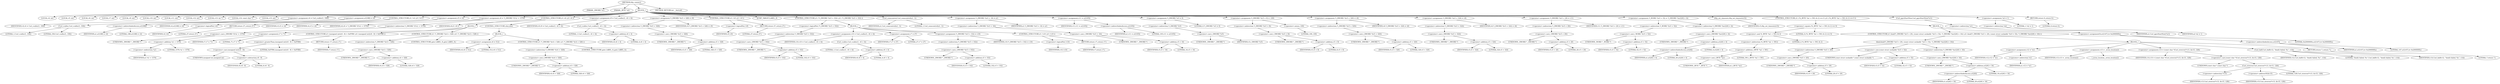 digraph tftp_connect {  
"1000112" [label = "(METHOD,tftp_connect)" ]
"1000113" [label = "(PARAM,_DWORD *a1)" ]
"1000114" [label = "(PARAM,_BYTE *a2)" ]
"1000115" [label = "(BLOCK,,)" ]
"1000116" [label = "(LOCAL,v4: int)" ]
"1000117" [label = "(LOCAL,v5: int)" ]
"1000118" [label = "(LOCAL,v6: int)" ]
"1000119" [label = "(LOCAL,v7: int)" ]
"1000120" [label = "(LOCAL,v9: int)" ]
"1000121" [label = "(LOCAL,v10: int)" ]
"1000122" [label = "(LOCAL,v11: int)" ]
"1000123" [label = "(LOCAL,v12: int)" ]
"1000124" [label = "(LOCAL,v13: int *)" ]
"1000125" [label = "(LOCAL,v14: const char *)" ]
"1000126" [label = "(LOCAL,v15: int)" ]
"1000127" [label = "(<operator>.assignment,v4 = Curl_ccalloc(1, 336))" ]
"1000128" [label = "(IDENTIFIER,v4,v4 = Curl_ccalloc(1, 336))" ]
"1000129" [label = "(Curl_ccalloc,Curl_ccalloc(1, 336))" ]
"1000130" [label = "(LITERAL,1,Curl_ccalloc(1, 336))" ]
"1000131" [label = "(LITERAL,336,Curl_ccalloc(1, 336))" ]
"1000132" [label = "(<operator>.assignment,a1[188] = v4)" ]
"1000133" [label = "(<operator>.indirectIndexAccess,a1[188])" ]
"1000134" [label = "(IDENTIFIER,a1,a1[188] = v4)" ]
"1000135" [label = "(LITERAL,188,a1[188] = v4)" ]
"1000136" [label = "(IDENTIFIER,v4,a1[188] = v4)" ]
"1000137" [label = "(CONTROL_STRUCTURE,if ( !v4 ),if ( !v4 ))" ]
"1000138" [label = "(<operator>.logicalNot,!v4)" ]
"1000139" [label = "(IDENTIFIER,v4,!v4)" ]
"1000140" [label = "(RETURN,return 27;,return 27;)" ]
"1000141" [label = "(LITERAL,27,return 27;)" ]
"1000142" [label = "(<operator>.assignment,v5 = v4)" ]
"1000143" [label = "(IDENTIFIER,v5,v5 = v4)" ]
"1000144" [label = "(IDENTIFIER,v4,v5 = v4)" ]
"1000145" [label = "(<operator>.assignment,v6 = *(_DWORD *)(*a1 + 1576))" ]
"1000146" [label = "(IDENTIFIER,v6,v6 = *(_DWORD *)(*a1 + 1576))" ]
"1000147" [label = "(<operator>.indirection,*(_DWORD *)(*a1 + 1576))" ]
"1000148" [label = "(<operator>.cast,(_DWORD *)(*a1 + 1576))" ]
"1000149" [label = "(UNKNOWN,_DWORD *,_DWORD *)" ]
"1000150" [label = "(<operator>.addition,*a1 + 1576)" ]
"1000151" [label = "(<operator>.indirection,*a1)" ]
"1000152" [label = "(IDENTIFIER,a1,*a1 + 1576)" ]
"1000153" [label = "(LITERAL,1576,*a1 + 1576)" ]
"1000154" [label = "(CONTROL_STRUCTURE,if ( v6 ),if ( v6 ))" ]
"1000155" [label = "(IDENTIFIER,v6,if ( v6 ))" ]
"1000156" [label = "(BLOCK,,)" ]
"1000157" [label = "(<operator>.assignment,v7 = 71)" ]
"1000158" [label = "(IDENTIFIER,v7,v7 = 71)" ]
"1000159" [label = "(LITERAL,71,v7 = 71)" ]
"1000160" [label = "(CONTROL_STRUCTURE,if ( (unsigned int)(v6 - 8) > 0xFFB0 ),if ( (unsigned int)(v6 - 8) > 0xFFB0 ))" ]
"1000161" [label = "(<operator>.greaterThan,(unsigned int)(v6 - 8) > 0xFFB0)" ]
"1000162" [label = "(<operator>.cast,(unsigned int)(v6 - 8))" ]
"1000163" [label = "(UNKNOWN,unsigned int,unsigned int)" ]
"1000164" [label = "(<operator>.subtraction,v6 - 8)" ]
"1000165" [label = "(IDENTIFIER,v6,v6 - 8)" ]
"1000166" [label = "(LITERAL,8,v6 - 8)" ]
"1000167" [label = "(LITERAL,0xFFB0,(unsigned int)(v6 - 8) > 0xFFB0)" ]
"1000168" [label = "(RETURN,return v7;,return v7;)" ]
"1000169" [label = "(IDENTIFIER,v7,return v7;)" ]
"1000170" [label = "(CONTROL_STRUCTURE,if ( *(_DWORD *)(v4 + 328) ),if ( *(_DWORD *)(v4 + 328) ))" ]
"1000171" [label = "(<operator>.indirection,*(_DWORD *)(v4 + 328))" ]
"1000172" [label = "(<operator>.cast,(_DWORD *)(v4 + 328))" ]
"1000173" [label = "(UNKNOWN,_DWORD *,_DWORD *)" ]
"1000174" [label = "(<operator>.addition,v4 + 328)" ]
"1000175" [label = "(IDENTIFIER,v4,v4 + 328)" ]
"1000176" [label = "(LITERAL,328,v4 + 328)" ]
"1000177" [label = "(CONTROL_STRUCTURE,goto LABEL_9;,goto LABEL_9;)" ]
"1000178" [label = "(CONTROL_STRUCTURE,else,else)" ]
"1000179" [label = "(BLOCK,,)" ]
"1000180" [label = "(<operator>.assignment,v6 = 512)" ]
"1000181" [label = "(IDENTIFIER,v6,v6 = 512)" ]
"1000182" [label = "(LITERAL,512,v6 = 512)" ]
"1000183" [label = "(CONTROL_STRUCTURE,if ( *(_DWORD *)(v4 + 328) ),if ( *(_DWORD *)(v4 + 328) ))" ]
"1000184" [label = "(<operator>.indirection,*(_DWORD *)(v4 + 328))" ]
"1000185" [label = "(<operator>.cast,(_DWORD *)(v4 + 328))" ]
"1000186" [label = "(UNKNOWN,_DWORD *,_DWORD *)" ]
"1000187" [label = "(<operator>.addition,v4 + 328)" ]
"1000188" [label = "(IDENTIFIER,v4,v4 + 328)" ]
"1000189" [label = "(LITERAL,328,v4 + 328)" ]
"1000190" [label = "(CONTROL_STRUCTURE,goto LABEL_9;,goto LABEL_9;)" ]
"1000191" [label = "(<operator>.assignment,v9 = Curl_ccalloc(1, v6 + 4))" ]
"1000192" [label = "(IDENTIFIER,v9,v9 = Curl_ccalloc(1, v6 + 4))" ]
"1000193" [label = "(Curl_ccalloc,Curl_ccalloc(1, v6 + 4))" ]
"1000194" [label = "(LITERAL,1,Curl_ccalloc(1, v6 + 4))" ]
"1000195" [label = "(<operator>.addition,v6 + 4)" ]
"1000196" [label = "(IDENTIFIER,v6,v6 + 4)" ]
"1000197" [label = "(LITERAL,4,v6 + 4)" ]
"1000198" [label = "(<operator>.assignment,*(_DWORD *)(v5 + 328) = v9)" ]
"1000199" [label = "(<operator>.indirection,*(_DWORD *)(v5 + 328))" ]
"1000200" [label = "(<operator>.cast,(_DWORD *)(v5 + 328))" ]
"1000201" [label = "(UNKNOWN,_DWORD *,_DWORD *)" ]
"1000202" [label = "(<operator>.addition,v5 + 328)" ]
"1000203" [label = "(IDENTIFIER,v5,v5 + 328)" ]
"1000204" [label = "(LITERAL,328,v5 + 328)" ]
"1000205" [label = "(IDENTIFIER,v9,*(_DWORD *)(v5 + 328) = v9)" ]
"1000206" [label = "(CONTROL_STRUCTURE,if ( !v9 ),if ( !v9 ))" ]
"1000207" [label = "(<operator>.logicalNot,!v9)" ]
"1000208" [label = "(IDENTIFIER,v9,!v9)" ]
"1000209" [label = "(RETURN,return 27;,return 27;)" ]
"1000210" [label = "(LITERAL,27,return 27;)" ]
"1000211" [label = "(JUMP_TARGET,LABEL_9)" ]
"1000212" [label = "(CONTROL_STRUCTURE,if ( !*(_DWORD *)(v5 + 332) ),if ( !*(_DWORD *)(v5 + 332) ))" ]
"1000213" [label = "(<operator>.logicalNot,!*(_DWORD *)(v5 + 332))" ]
"1000214" [label = "(<operator>.indirection,*(_DWORD *)(v5 + 332))" ]
"1000215" [label = "(<operator>.cast,(_DWORD *)(v5 + 332))" ]
"1000216" [label = "(UNKNOWN,_DWORD *,_DWORD *)" ]
"1000217" [label = "(<operator>.addition,v5 + 332)" ]
"1000218" [label = "(IDENTIFIER,v5,v5 + 332)" ]
"1000219" [label = "(LITERAL,332,v5 + 332)" ]
"1000220" [label = "(BLOCK,,)" ]
"1000221" [label = "(<operator>.assignment,v10 = Curl_ccalloc(1, v6 + 4))" ]
"1000222" [label = "(IDENTIFIER,v10,v10 = Curl_ccalloc(1, v6 + 4))" ]
"1000223" [label = "(Curl_ccalloc,Curl_ccalloc(1, v6 + 4))" ]
"1000224" [label = "(LITERAL,1,Curl_ccalloc(1, v6 + 4))" ]
"1000225" [label = "(<operator>.addition,v6 + 4)" ]
"1000226" [label = "(IDENTIFIER,v6,v6 + 4)" ]
"1000227" [label = "(LITERAL,4,v6 + 4)" ]
"1000228" [label = "(<operator>.assignment,v7 = 27)" ]
"1000229" [label = "(IDENTIFIER,v7,v7 = 27)" ]
"1000230" [label = "(LITERAL,27,v7 = 27)" ]
"1000231" [label = "(<operator>.assignment,*(_DWORD *)(v5 + 332) = v10)" ]
"1000232" [label = "(<operator>.indirection,*(_DWORD *)(v5 + 332))" ]
"1000233" [label = "(<operator>.cast,(_DWORD *)(v5 + 332))" ]
"1000234" [label = "(UNKNOWN,_DWORD *,_DWORD *)" ]
"1000235" [label = "(<operator>.addition,v5 + 332)" ]
"1000236" [label = "(IDENTIFIER,v5,v5 + 332)" ]
"1000237" [label = "(LITERAL,332,v5 + 332)" ]
"1000238" [label = "(IDENTIFIER,v10,*(_DWORD *)(v5 + 332) = v10)" ]
"1000239" [label = "(CONTROL_STRUCTURE,if ( !v10 ),if ( !v10 ))" ]
"1000240" [label = "(<operator>.logicalNot,!v10)" ]
"1000241" [label = "(IDENTIFIER,v10,!v10)" ]
"1000242" [label = "(RETURN,return v7;,return v7;)" ]
"1000243" [label = "(IDENTIFIER,v7,return v7;)" ]
"1000244" [label = "(Curl_conncontrol,Curl_conncontrol(a1, 1))" ]
"1000245" [label = "(IDENTIFIER,a1,Curl_conncontrol(a1, 1))" ]
"1000246" [label = "(LITERAL,1,Curl_conncontrol(a1, 1))" ]
"1000247" [label = "(<operator>.assignment,*(_DWORD *)(v5 + 16) = a1)" ]
"1000248" [label = "(<operator>.indirection,*(_DWORD *)(v5 + 16))" ]
"1000249" [label = "(<operator>.cast,(_DWORD *)(v5 + 16))" ]
"1000250" [label = "(UNKNOWN,_DWORD *,_DWORD *)" ]
"1000251" [label = "(<operator>.addition,v5 + 16)" ]
"1000252" [label = "(IDENTIFIER,v5,v5 + 16)" ]
"1000253" [label = "(LITERAL,16,v5 + 16)" ]
"1000254" [label = "(IDENTIFIER,a1,*(_DWORD *)(v5 + 16) = a1)" ]
"1000255" [label = "(<operator>.assignment,v11 = a1[105])" ]
"1000256" [label = "(IDENTIFIER,v11,v11 = a1[105])" ]
"1000257" [label = "(<operator>.indirectIndexAccess,a1[105])" ]
"1000258" [label = "(IDENTIFIER,a1,v11 = a1[105])" ]
"1000259" [label = "(LITERAL,105,v11 = a1[105])" ]
"1000260" [label = "(<operator>.assignment,*(_DWORD *)v5 = 0)" ]
"1000261" [label = "(<operator>.indirection,*(_DWORD *)v5)" ]
"1000262" [label = "(<operator>.cast,(_DWORD *)v5)" ]
"1000263" [label = "(UNKNOWN,_DWORD *,_DWORD *)" ]
"1000264" [label = "(IDENTIFIER,v5,(_DWORD *)v5)" ]
"1000265" [label = "(LITERAL,0,*(_DWORD *)v5 = 0)" ]
"1000266" [label = "(<operator>.assignment,*(_DWORD *)(v5 + 8) = -100)" ]
"1000267" [label = "(<operator>.indirection,*(_DWORD *)(v5 + 8))" ]
"1000268" [label = "(<operator>.cast,(_DWORD *)(v5 + 8))" ]
"1000269" [label = "(UNKNOWN,_DWORD *,_DWORD *)" ]
"1000270" [label = "(<operator>.addition,v5 + 8)" ]
"1000271" [label = "(IDENTIFIER,v5,v5 + 8)" ]
"1000272" [label = "(LITERAL,8,v5 + 8)" ]
"1000273" [label = "(<operator>.minus,-100)" ]
"1000274" [label = "(LITERAL,100,-100)" ]
"1000275" [label = "(<operator>.assignment,*(_DWORD *)(v5 + 320) = v6)" ]
"1000276" [label = "(<operator>.indirection,*(_DWORD *)(v5 + 320))" ]
"1000277" [label = "(<operator>.cast,(_DWORD *)(v5 + 320))" ]
"1000278" [label = "(UNKNOWN,_DWORD *,_DWORD *)" ]
"1000279" [label = "(<operator>.addition,v5 + 320)" ]
"1000280" [label = "(IDENTIFIER,v5,v5 + 320)" ]
"1000281" [label = "(LITERAL,320,v5 + 320)" ]
"1000282" [label = "(IDENTIFIER,v6,*(_DWORD *)(v5 + 320) = v6)" ]
"1000283" [label = "(<operator>.assignment,*(_DWORD *)(v5 + 324) = v6)" ]
"1000284" [label = "(<operator>.indirection,*(_DWORD *)(v5 + 324))" ]
"1000285" [label = "(<operator>.cast,(_DWORD *)(v5 + 324))" ]
"1000286" [label = "(UNKNOWN,_DWORD *,_DWORD *)" ]
"1000287" [label = "(<operator>.addition,v5 + 324)" ]
"1000288" [label = "(IDENTIFIER,v5,v5 + 324)" ]
"1000289" [label = "(LITERAL,324,v5 + 324)" ]
"1000290" [label = "(IDENTIFIER,v6,*(_DWORD *)(v5 + 324) = v6)" ]
"1000291" [label = "(<operator>.assignment,*(_DWORD *)(v5 + 20) = v11)" ]
"1000292" [label = "(<operator>.indirection,*(_DWORD *)(v5 + 20))" ]
"1000293" [label = "(<operator>.cast,(_DWORD *)(v5 + 20))" ]
"1000294" [label = "(UNKNOWN,_DWORD *,_DWORD *)" ]
"1000295" [label = "(<operator>.addition,v5 + 20)" ]
"1000296" [label = "(IDENTIFIER,v5,v5 + 20)" ]
"1000297" [label = "(LITERAL,20,v5 + 20)" ]
"1000298" [label = "(IDENTIFIER,v11,*(_DWORD *)(v5 + 20) = v11)" ]
"1000299" [label = "(<operator>.assignment,*(_WORD *)(v5 + 52) = *(_DWORD *)(a1[20] + 4))" ]
"1000300" [label = "(<operator>.indirection,*(_WORD *)(v5 + 52))" ]
"1000301" [label = "(<operator>.cast,(_WORD *)(v5 + 52))" ]
"1000302" [label = "(UNKNOWN,_WORD *,_WORD *)" ]
"1000303" [label = "(<operator>.addition,v5 + 52)" ]
"1000304" [label = "(IDENTIFIER,v5,v5 + 52)" ]
"1000305" [label = "(LITERAL,52,v5 + 52)" ]
"1000306" [label = "(<operator>.indirection,*(_DWORD *)(a1[20] + 4))" ]
"1000307" [label = "(<operator>.cast,(_DWORD *)(a1[20] + 4))" ]
"1000308" [label = "(UNKNOWN,_DWORD *,_DWORD *)" ]
"1000309" [label = "(<operator>.addition,a1[20] + 4)" ]
"1000310" [label = "(<operator>.indirectIndexAccess,a1[20])" ]
"1000311" [label = "(IDENTIFIER,a1,a1[20] + 4)" ]
"1000312" [label = "(LITERAL,20,a1[20] + 4)" ]
"1000313" [label = "(LITERAL,4,a1[20] + 4)" ]
"1000314" [label = "(tftp_set_timeouts,tftp_set_timeouts(v5))" ]
"1000315" [label = "(IDENTIFIER,v5,tftp_set_timeouts(v5))" ]
"1000316" [label = "(CONTROL_STRUCTURE,if ( (*((_BYTE *)a1 + 591) & 2) == 0 ),if ( (*((_BYTE *)a1 + 591) & 2) == 0 ))" ]
"1000317" [label = "(<operator>.equals,(*((_BYTE *)a1 + 591) & 2) == 0)" ]
"1000318" [label = "(<operator>.and,*((_BYTE *)a1 + 591) & 2)" ]
"1000319" [label = "(<operator>.indirection,*((_BYTE *)a1 + 591))" ]
"1000320" [label = "(<operator>.addition,(_BYTE *)a1 + 591)" ]
"1000321" [label = "(<operator>.cast,(_BYTE *)a1)" ]
"1000322" [label = "(UNKNOWN,_BYTE *,_BYTE *)" ]
"1000323" [label = "(IDENTIFIER,a1,(_BYTE *)a1)" ]
"1000324" [label = "(LITERAL,591,(_BYTE *)a1 + 591)" ]
"1000325" [label = "(LITERAL,2,*((_BYTE *)a1 + 591) & 2)" ]
"1000326" [label = "(LITERAL,0,(*((_BYTE *)a1 + 591) & 2) == 0)" ]
"1000327" [label = "(BLOCK,,)" ]
"1000328" [label = "(CONTROL_STRUCTURE,if ( bind(*(_DWORD *)(v5 + 20), (const struct sockaddr *)(v5 + 52), *(_DWORD *)(a1[20] + 16)) ),if ( bind(*(_DWORD *)(v5 + 20), (const struct sockaddr *)(v5 + 52), *(_DWORD *)(a1[20] + 16)) ))" ]
"1000329" [label = "(bind,bind(*(_DWORD *)(v5 + 20), (const struct sockaddr *)(v5 + 52), *(_DWORD *)(a1[20] + 16)))" ]
"1000330" [label = "(<operator>.indirection,*(_DWORD *)(v5 + 20))" ]
"1000331" [label = "(<operator>.cast,(_DWORD *)(v5 + 20))" ]
"1000332" [label = "(UNKNOWN,_DWORD *,_DWORD *)" ]
"1000333" [label = "(<operator>.addition,v5 + 20)" ]
"1000334" [label = "(IDENTIFIER,v5,v5 + 20)" ]
"1000335" [label = "(LITERAL,20,v5 + 20)" ]
"1000336" [label = "(<operator>.cast,(const struct sockaddr *)(v5 + 52))" ]
"1000337" [label = "(UNKNOWN,const struct sockaddr *,const struct sockaddr *)" ]
"1000338" [label = "(<operator>.addition,v5 + 52)" ]
"1000339" [label = "(IDENTIFIER,v5,v5 + 52)" ]
"1000340" [label = "(LITERAL,52,v5 + 52)" ]
"1000341" [label = "(<operator>.indirection,*(_DWORD *)(a1[20] + 16))" ]
"1000342" [label = "(<operator>.cast,(_DWORD *)(a1[20] + 16))" ]
"1000343" [label = "(UNKNOWN,_DWORD *,_DWORD *)" ]
"1000344" [label = "(<operator>.addition,a1[20] + 16)" ]
"1000345" [label = "(<operator>.indirectIndexAccess,a1[20])" ]
"1000346" [label = "(IDENTIFIER,a1,a1[20] + 16)" ]
"1000347" [label = "(LITERAL,20,a1[20] + 16)" ]
"1000348" [label = "(LITERAL,16,a1[20] + 16)" ]
"1000349" [label = "(BLOCK,,)" ]
"1000350" [label = "(<operator>.assignment,v12 = *a1)" ]
"1000351" [label = "(IDENTIFIER,v12,v12 = *a1)" ]
"1000352" [label = "(<operator>.indirection,*a1)" ]
"1000353" [label = "(IDENTIFIER,a1,v12 = *a1)" ]
"1000354" [label = "(<operator>.assignment,v13 = _errno_location())" ]
"1000355" [label = "(IDENTIFIER,v13,v13 = _errno_location())" ]
"1000356" [label = "(_errno_location,_errno_location())" ]
"1000357" [label = "(<operator>.assignment,v14 = (const char *)Curl_strerror(*v13, &v15, 128))" ]
"1000358" [label = "(IDENTIFIER,v14,v14 = (const char *)Curl_strerror(*v13, &v15, 128))" ]
"1000359" [label = "(<operator>.cast,(const char *)Curl_strerror(*v13, &v15, 128))" ]
"1000360" [label = "(UNKNOWN,const char *,const char *)" ]
"1000361" [label = "(Curl_strerror,Curl_strerror(*v13, &v15, 128))" ]
"1000362" [label = "(<operator>.indirection,*v13)" ]
"1000363" [label = "(IDENTIFIER,v13,Curl_strerror(*v13, &v15, 128))" ]
"1000364" [label = "(<operator>.addressOf,&v15)" ]
"1000365" [label = "(IDENTIFIER,v15,Curl_strerror(*v13, &v15, 128))" ]
"1000366" [label = "(LITERAL,128,Curl_strerror(*v13, &v15, 128))" ]
"1000367" [label = "(Curl_failf,Curl_failf(v12, \"bind() failed; %s\", v14))" ]
"1000368" [label = "(IDENTIFIER,v12,Curl_failf(v12, \"bind() failed; %s\", v14))" ]
"1000369" [label = "(LITERAL,\"bind() failed; %s\",Curl_failf(v12, \"bind() failed; %s\", v14))" ]
"1000370" [label = "(IDENTIFIER,v14,Curl_failf(v12, \"bind() failed; %s\", v14))" ]
"1000371" [label = "(RETURN,return 7;,return 7;)" ]
"1000372" [label = "(LITERAL,7,return 7;)" ]
"1000373" [label = "(<operators>.assignmentOr,a1[147] |= 0x2000000u)" ]
"1000374" [label = "(<operator>.indirectIndexAccess,a1[147])" ]
"1000375" [label = "(IDENTIFIER,a1,a1[147] |= 0x2000000u)" ]
"1000376" [label = "(LITERAL,147,a1[147] |= 0x2000000u)" ]
"1000377" [label = "(LITERAL,0x2000000u,a1[147] |= 0x2000000u)" ]
"1000378" [label = "(Curl_pgrsStartNow,Curl_pgrsStartNow(*a1))" ]
"1000379" [label = "(<operator>.indirection,*a1)" ]
"1000380" [label = "(IDENTIFIER,a1,Curl_pgrsStartNow(*a1))" ]
"1000381" [label = "(<operator>.assignment,*a2 = 1)" ]
"1000382" [label = "(<operator>.indirection,*a2)" ]
"1000383" [label = "(IDENTIFIER,a2,*a2 = 1)" ]
"1000384" [label = "(LITERAL,1,*a2 = 1)" ]
"1000385" [label = "(RETURN,return 0;,return 0;)" ]
"1000386" [label = "(LITERAL,0,return 0;)" ]
"1000387" [label = "(METHOD_RETURN,int __fastcall)" ]
  "1000112" -> "1000113" 
  "1000112" -> "1000114" 
  "1000112" -> "1000115" 
  "1000112" -> "1000387" 
  "1000115" -> "1000116" 
  "1000115" -> "1000117" 
  "1000115" -> "1000118" 
  "1000115" -> "1000119" 
  "1000115" -> "1000120" 
  "1000115" -> "1000121" 
  "1000115" -> "1000122" 
  "1000115" -> "1000123" 
  "1000115" -> "1000124" 
  "1000115" -> "1000125" 
  "1000115" -> "1000126" 
  "1000115" -> "1000127" 
  "1000115" -> "1000132" 
  "1000115" -> "1000137" 
  "1000115" -> "1000142" 
  "1000115" -> "1000145" 
  "1000115" -> "1000154" 
  "1000115" -> "1000191" 
  "1000115" -> "1000198" 
  "1000115" -> "1000206" 
  "1000115" -> "1000211" 
  "1000115" -> "1000212" 
  "1000115" -> "1000244" 
  "1000115" -> "1000247" 
  "1000115" -> "1000255" 
  "1000115" -> "1000260" 
  "1000115" -> "1000266" 
  "1000115" -> "1000275" 
  "1000115" -> "1000283" 
  "1000115" -> "1000291" 
  "1000115" -> "1000299" 
  "1000115" -> "1000314" 
  "1000115" -> "1000316" 
  "1000115" -> "1000378" 
  "1000115" -> "1000381" 
  "1000115" -> "1000385" 
  "1000127" -> "1000128" 
  "1000127" -> "1000129" 
  "1000129" -> "1000130" 
  "1000129" -> "1000131" 
  "1000132" -> "1000133" 
  "1000132" -> "1000136" 
  "1000133" -> "1000134" 
  "1000133" -> "1000135" 
  "1000137" -> "1000138" 
  "1000137" -> "1000140" 
  "1000138" -> "1000139" 
  "1000140" -> "1000141" 
  "1000142" -> "1000143" 
  "1000142" -> "1000144" 
  "1000145" -> "1000146" 
  "1000145" -> "1000147" 
  "1000147" -> "1000148" 
  "1000148" -> "1000149" 
  "1000148" -> "1000150" 
  "1000150" -> "1000151" 
  "1000150" -> "1000153" 
  "1000151" -> "1000152" 
  "1000154" -> "1000155" 
  "1000154" -> "1000156" 
  "1000154" -> "1000178" 
  "1000156" -> "1000157" 
  "1000156" -> "1000160" 
  "1000156" -> "1000170" 
  "1000157" -> "1000158" 
  "1000157" -> "1000159" 
  "1000160" -> "1000161" 
  "1000160" -> "1000168" 
  "1000161" -> "1000162" 
  "1000161" -> "1000167" 
  "1000162" -> "1000163" 
  "1000162" -> "1000164" 
  "1000164" -> "1000165" 
  "1000164" -> "1000166" 
  "1000168" -> "1000169" 
  "1000170" -> "1000171" 
  "1000170" -> "1000177" 
  "1000171" -> "1000172" 
  "1000172" -> "1000173" 
  "1000172" -> "1000174" 
  "1000174" -> "1000175" 
  "1000174" -> "1000176" 
  "1000178" -> "1000179" 
  "1000179" -> "1000180" 
  "1000179" -> "1000183" 
  "1000180" -> "1000181" 
  "1000180" -> "1000182" 
  "1000183" -> "1000184" 
  "1000183" -> "1000190" 
  "1000184" -> "1000185" 
  "1000185" -> "1000186" 
  "1000185" -> "1000187" 
  "1000187" -> "1000188" 
  "1000187" -> "1000189" 
  "1000191" -> "1000192" 
  "1000191" -> "1000193" 
  "1000193" -> "1000194" 
  "1000193" -> "1000195" 
  "1000195" -> "1000196" 
  "1000195" -> "1000197" 
  "1000198" -> "1000199" 
  "1000198" -> "1000205" 
  "1000199" -> "1000200" 
  "1000200" -> "1000201" 
  "1000200" -> "1000202" 
  "1000202" -> "1000203" 
  "1000202" -> "1000204" 
  "1000206" -> "1000207" 
  "1000206" -> "1000209" 
  "1000207" -> "1000208" 
  "1000209" -> "1000210" 
  "1000212" -> "1000213" 
  "1000212" -> "1000220" 
  "1000213" -> "1000214" 
  "1000214" -> "1000215" 
  "1000215" -> "1000216" 
  "1000215" -> "1000217" 
  "1000217" -> "1000218" 
  "1000217" -> "1000219" 
  "1000220" -> "1000221" 
  "1000220" -> "1000228" 
  "1000220" -> "1000231" 
  "1000220" -> "1000239" 
  "1000221" -> "1000222" 
  "1000221" -> "1000223" 
  "1000223" -> "1000224" 
  "1000223" -> "1000225" 
  "1000225" -> "1000226" 
  "1000225" -> "1000227" 
  "1000228" -> "1000229" 
  "1000228" -> "1000230" 
  "1000231" -> "1000232" 
  "1000231" -> "1000238" 
  "1000232" -> "1000233" 
  "1000233" -> "1000234" 
  "1000233" -> "1000235" 
  "1000235" -> "1000236" 
  "1000235" -> "1000237" 
  "1000239" -> "1000240" 
  "1000239" -> "1000242" 
  "1000240" -> "1000241" 
  "1000242" -> "1000243" 
  "1000244" -> "1000245" 
  "1000244" -> "1000246" 
  "1000247" -> "1000248" 
  "1000247" -> "1000254" 
  "1000248" -> "1000249" 
  "1000249" -> "1000250" 
  "1000249" -> "1000251" 
  "1000251" -> "1000252" 
  "1000251" -> "1000253" 
  "1000255" -> "1000256" 
  "1000255" -> "1000257" 
  "1000257" -> "1000258" 
  "1000257" -> "1000259" 
  "1000260" -> "1000261" 
  "1000260" -> "1000265" 
  "1000261" -> "1000262" 
  "1000262" -> "1000263" 
  "1000262" -> "1000264" 
  "1000266" -> "1000267" 
  "1000266" -> "1000273" 
  "1000267" -> "1000268" 
  "1000268" -> "1000269" 
  "1000268" -> "1000270" 
  "1000270" -> "1000271" 
  "1000270" -> "1000272" 
  "1000273" -> "1000274" 
  "1000275" -> "1000276" 
  "1000275" -> "1000282" 
  "1000276" -> "1000277" 
  "1000277" -> "1000278" 
  "1000277" -> "1000279" 
  "1000279" -> "1000280" 
  "1000279" -> "1000281" 
  "1000283" -> "1000284" 
  "1000283" -> "1000290" 
  "1000284" -> "1000285" 
  "1000285" -> "1000286" 
  "1000285" -> "1000287" 
  "1000287" -> "1000288" 
  "1000287" -> "1000289" 
  "1000291" -> "1000292" 
  "1000291" -> "1000298" 
  "1000292" -> "1000293" 
  "1000293" -> "1000294" 
  "1000293" -> "1000295" 
  "1000295" -> "1000296" 
  "1000295" -> "1000297" 
  "1000299" -> "1000300" 
  "1000299" -> "1000306" 
  "1000300" -> "1000301" 
  "1000301" -> "1000302" 
  "1000301" -> "1000303" 
  "1000303" -> "1000304" 
  "1000303" -> "1000305" 
  "1000306" -> "1000307" 
  "1000307" -> "1000308" 
  "1000307" -> "1000309" 
  "1000309" -> "1000310" 
  "1000309" -> "1000313" 
  "1000310" -> "1000311" 
  "1000310" -> "1000312" 
  "1000314" -> "1000315" 
  "1000316" -> "1000317" 
  "1000316" -> "1000327" 
  "1000317" -> "1000318" 
  "1000317" -> "1000326" 
  "1000318" -> "1000319" 
  "1000318" -> "1000325" 
  "1000319" -> "1000320" 
  "1000320" -> "1000321" 
  "1000320" -> "1000324" 
  "1000321" -> "1000322" 
  "1000321" -> "1000323" 
  "1000327" -> "1000328" 
  "1000327" -> "1000373" 
  "1000328" -> "1000329" 
  "1000328" -> "1000349" 
  "1000329" -> "1000330" 
  "1000329" -> "1000336" 
  "1000329" -> "1000341" 
  "1000330" -> "1000331" 
  "1000331" -> "1000332" 
  "1000331" -> "1000333" 
  "1000333" -> "1000334" 
  "1000333" -> "1000335" 
  "1000336" -> "1000337" 
  "1000336" -> "1000338" 
  "1000338" -> "1000339" 
  "1000338" -> "1000340" 
  "1000341" -> "1000342" 
  "1000342" -> "1000343" 
  "1000342" -> "1000344" 
  "1000344" -> "1000345" 
  "1000344" -> "1000348" 
  "1000345" -> "1000346" 
  "1000345" -> "1000347" 
  "1000349" -> "1000350" 
  "1000349" -> "1000354" 
  "1000349" -> "1000357" 
  "1000349" -> "1000367" 
  "1000349" -> "1000371" 
  "1000350" -> "1000351" 
  "1000350" -> "1000352" 
  "1000352" -> "1000353" 
  "1000354" -> "1000355" 
  "1000354" -> "1000356" 
  "1000357" -> "1000358" 
  "1000357" -> "1000359" 
  "1000359" -> "1000360" 
  "1000359" -> "1000361" 
  "1000361" -> "1000362" 
  "1000361" -> "1000364" 
  "1000361" -> "1000366" 
  "1000362" -> "1000363" 
  "1000364" -> "1000365" 
  "1000367" -> "1000368" 
  "1000367" -> "1000369" 
  "1000367" -> "1000370" 
  "1000371" -> "1000372" 
  "1000373" -> "1000374" 
  "1000373" -> "1000377" 
  "1000374" -> "1000375" 
  "1000374" -> "1000376" 
  "1000378" -> "1000379" 
  "1000379" -> "1000380" 
  "1000381" -> "1000382" 
  "1000381" -> "1000384" 
  "1000382" -> "1000383" 
  "1000385" -> "1000386" 
}

